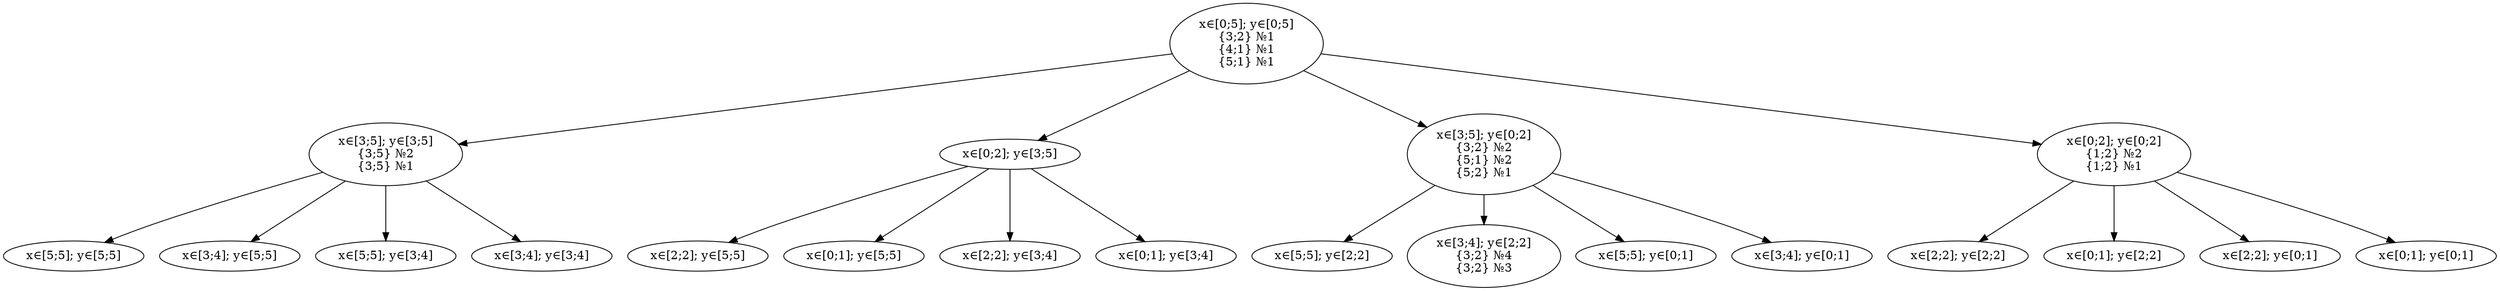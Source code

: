 digraph tree {
"x∈[5;5]; y∈[5;5]""x∈[3;4]; y∈[5;5]""x∈[5;5]; y∈[3;4]""x∈[3;4]; y∈[3;4]""x∈[3;5]; y∈[3;5]
{3;5} №2
{3;5} №1""x∈[3;5]; y∈[3;5]
{3;5} №2
{3;5} №1" -> "x∈[5;5]; y∈[5;5]""x∈[3;5]; y∈[3;5]
{3;5} №2
{3;5} №1" -> "x∈[3;4]; y∈[5;5]""x∈[3;5]; y∈[3;5]
{3;5} №2
{3;5} №1" -> "x∈[5;5]; y∈[3;4]""x∈[3;5]; y∈[3;5]
{3;5} №2
{3;5} №1" -> "x∈[3;4]; y∈[3;4]""x∈[2;2]; y∈[5;5]""x∈[0;1]; y∈[5;5]""x∈[2;2]; y∈[3;4]""x∈[0;1]; y∈[3;4]""x∈[0;2]; y∈[3;5]""x∈[0;2]; y∈[3;5]" -> "x∈[2;2]; y∈[5;5]""x∈[0;2]; y∈[3;5]" -> "x∈[0;1]; y∈[5;5]""x∈[0;2]; y∈[3;5]" -> "x∈[2;2]; y∈[3;4]""x∈[0;2]; y∈[3;5]" -> "x∈[0;1]; y∈[3;4]""x∈[5;5]; y∈[2;2]""x∈[3;4]; y∈[2;2]
{3;2} №4
{3;2} №3""x∈[5;5]; y∈[0;1]""x∈[3;4]; y∈[0;1]""x∈[3;5]; y∈[0;2]
{3;2} №2
{5;1} №2
{5;2} №1""x∈[3;5]; y∈[0;2]
{3;2} №2
{5;1} №2
{5;2} №1" -> "x∈[5;5]; y∈[2;2]""x∈[3;5]; y∈[0;2]
{3;2} №2
{5;1} №2
{5;2} №1" -> "x∈[3;4]; y∈[2;2]
{3;2} №4
{3;2} №3""x∈[3;5]; y∈[0;2]
{3;2} №2
{5;1} №2
{5;2} №1" -> "x∈[5;5]; y∈[0;1]""x∈[3;5]; y∈[0;2]
{3;2} №2
{5;1} №2
{5;2} №1" -> "x∈[3;4]; y∈[0;1]""x∈[2;2]; y∈[2;2]""x∈[0;1]; y∈[2;2]""x∈[2;2]; y∈[0;1]""x∈[0;1]; y∈[0;1]""x∈[0;2]; y∈[0;2]
{1;2} №2
{1;2} №1""x∈[0;2]; y∈[0;2]
{1;2} №2
{1;2} №1" -> "x∈[2;2]; y∈[2;2]""x∈[0;2]; y∈[0;2]
{1;2} №2
{1;2} №1" -> "x∈[0;1]; y∈[2;2]""x∈[0;2]; y∈[0;2]
{1;2} №2
{1;2} №1" -> "x∈[2;2]; y∈[0;1]""x∈[0;2]; y∈[0;2]
{1;2} №2
{1;2} №1" -> "x∈[0;1]; y∈[0;1]""x∈[0;5]; y∈[0;5]
{3;2} №1
{4;1} №1
{5;1} №1""x∈[0;5]; y∈[0;5]
{3;2} №1
{4;1} №1
{5;1} №1" -> "x∈[3;5]; y∈[3;5]
{3;5} №2
{3;5} №1""x∈[0;5]; y∈[0;5]
{3;2} №1
{4;1} №1
{5;1} №1" -> "x∈[0;2]; y∈[3;5]""x∈[0;5]; y∈[0;5]
{3;2} №1
{4;1} №1
{5;1} №1" -> "x∈[3;5]; y∈[0;2]
{3;2} №2
{5;1} №2
{5;2} №1""x∈[0;5]; y∈[0;5]
{3;2} №1
{4;1} №1
{5;1} №1" -> "x∈[0;2]; y∈[0;2]
{1;2} №2
{1;2} №1"}